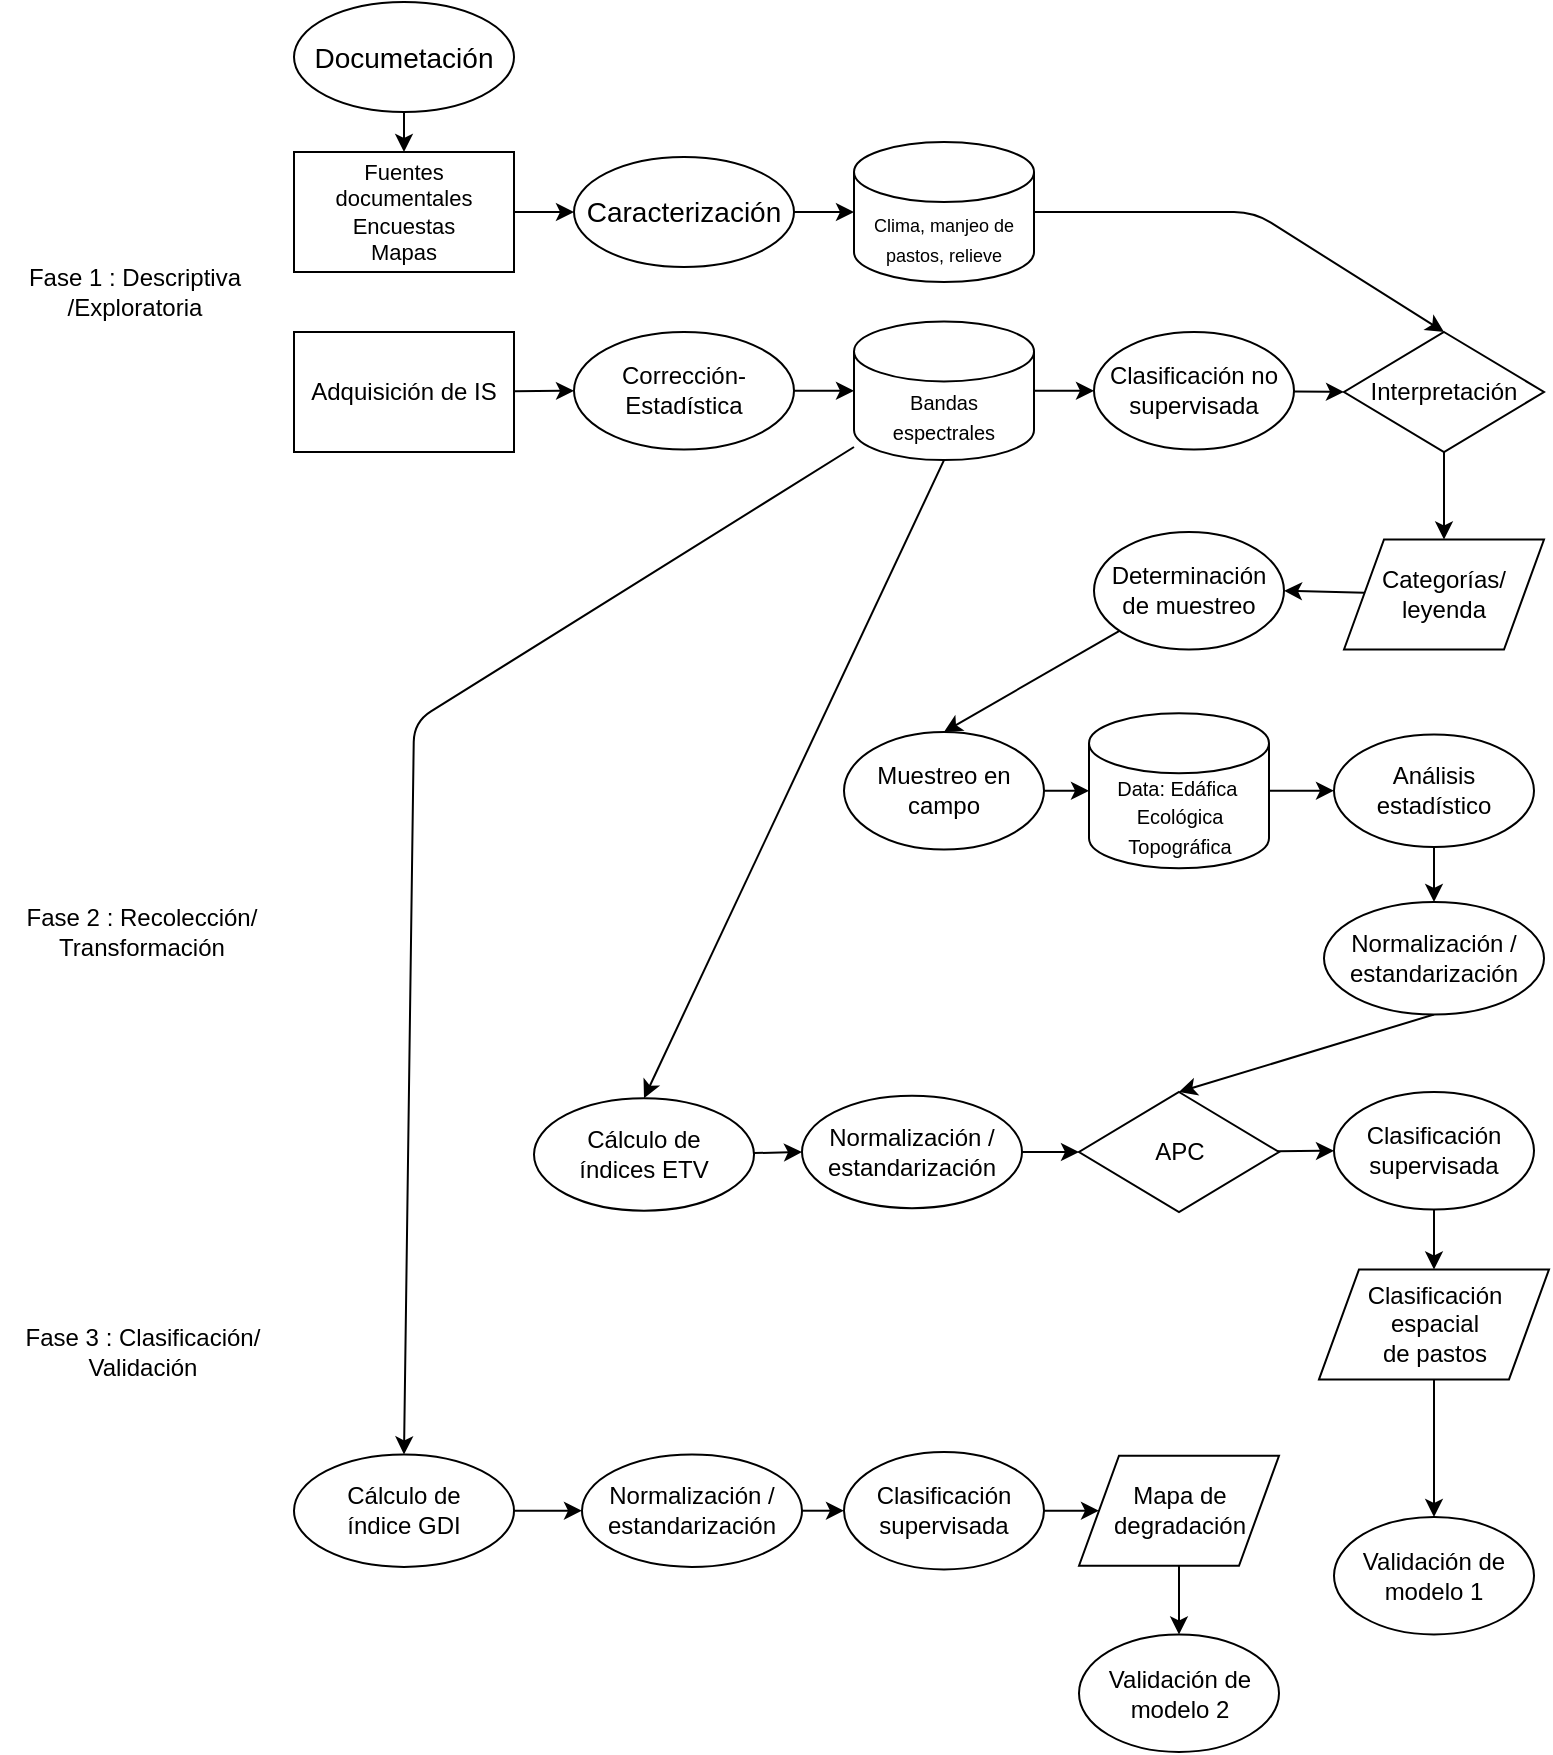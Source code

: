 <mxfile>
    <diagram id="0b1w_1oYR28HG1jhq8z7" name="Página-1">
        <mxGraphModel dx="958" dy="766" grid="1" gridSize="10" guides="1" tooltips="1" connect="1" arrows="1" fold="1" page="1" pageScale="1" pageWidth="827" pageHeight="1169" math="0" shadow="0">
            <root>
                <mxCell id="0"/>
                <mxCell id="1" parent="0"/>
                <mxCell id="2" value="Fase 1 : Descriptiva&lt;br&gt;/Exploratoria" style="text;html=1;strokeColor=none;fillColor=none;align=center;verticalAlign=middle;whiteSpace=wrap;rounded=0;" parent="1" vertex="1">
                    <mxGeometry x="17.5" y="170" width="125" height="30" as="geometry"/>
                </mxCell>
                <mxCell id="3" value="Fase 2 : Recolección/&lt;br&gt;Transformación" style="text;html=1;strokeColor=none;fillColor=none;align=center;verticalAlign=middle;whiteSpace=wrap;rounded=0;" parent="1" vertex="1">
                    <mxGeometry x="13.75" y="490" width="140" height="30" as="geometry"/>
                </mxCell>
                <mxCell id="4" value="Fase 3 : Clasificación/&lt;br&gt;Validación" style="text;html=1;strokeColor=none;fillColor=none;align=center;verticalAlign=middle;whiteSpace=wrap;rounded=0;" parent="1" vertex="1">
                    <mxGeometry x="17.5" y="700" width="132.5" height="30" as="geometry"/>
                </mxCell>
                <mxCell id="78" style="edgeStyle=none;html=1;entryX=0.5;entryY=0;entryDx=0;entryDy=0;" edge="1" parent="1" source="7" target="77">
                    <mxGeometry relative="1" as="geometry">
                        <Array as="points">
                            <mxPoint x="640" y="145"/>
                        </Array>
                    </mxGeometry>
                </mxCell>
                <mxCell id="7" value="&lt;font style=&quot;font-size: 9px;&quot;&gt;Clima, manjeo de pastos, relieve&lt;/font&gt;" style="shape=cylinder3;whiteSpace=wrap;html=1;boundedLbl=1;backgroundOutline=1;size=15;" parent="1" vertex="1">
                    <mxGeometry x="440" y="110" width="90" height="70" as="geometry"/>
                </mxCell>
                <mxCell id="47" style="edgeStyle=none;html=1;entryX=0;entryY=0.5;entryDx=0;entryDy=0;" edge="1" parent="1" source="9" target="21">
                    <mxGeometry relative="1" as="geometry"/>
                </mxCell>
                <mxCell id="9" value="&lt;font style=&quot;font-size: 11px;&quot;&gt;Fuentes documentales Encuestas &lt;br&gt;Mapas&lt;/font&gt;" style="rounded=0;whiteSpace=wrap;html=1;fontSize=9;" parent="1" vertex="1">
                    <mxGeometry x="160" y="115" width="110" height="60" as="geometry"/>
                </mxCell>
                <mxCell id="45" style="edgeStyle=none;html=1;entryX=0.5;entryY=0;entryDx=0;entryDy=0;" edge="1" parent="1" source="10" target="9">
                    <mxGeometry relative="1" as="geometry"/>
                </mxCell>
                <mxCell id="10" value="&lt;font style=&quot;font-size: 14px;&quot;&gt;Documetación&lt;/font&gt;" style="ellipse;whiteSpace=wrap;html=1;" parent="1" vertex="1">
                    <mxGeometry x="160" y="40" width="110" height="55" as="geometry"/>
                </mxCell>
                <mxCell id="58" style="edgeStyle=none;html=1;exitX=1;exitY=0.5;exitDx=0;exitDy=0;exitPerimeter=0;entryX=0;entryY=0.5;entryDx=0;entryDy=0;" edge="1" parent="1" source="12" target="16">
                    <mxGeometry relative="1" as="geometry"/>
                </mxCell>
                <mxCell id="12" value="&lt;font size=&quot;1&quot;&gt;Data: Edáfica&amp;nbsp;&lt;br&gt;Ecológica&lt;br&gt;Topográfica&lt;br&gt;&lt;/font&gt;" style="shape=cylinder3;whiteSpace=wrap;html=1;boundedLbl=1;backgroundOutline=1;size=15;" parent="1" vertex="1">
                    <mxGeometry x="557.5" y="395.62" width="90" height="77.5" as="geometry"/>
                </mxCell>
                <mxCell id="49" style="edgeStyle=none;html=1;entryX=0;entryY=0.5;entryDx=0;entryDy=0;" edge="1" parent="1" source="13" target="17">
                    <mxGeometry relative="1" as="geometry"/>
                </mxCell>
                <mxCell id="13" value="&lt;font style=&quot;font-size: 12px;&quot;&gt;Adquisición de IS&lt;/font&gt;" style="rounded=0;whiteSpace=wrap;html=1;fontSize=9;" parent="1" vertex="1">
                    <mxGeometry x="160" y="205" width="110" height="60" as="geometry"/>
                </mxCell>
                <mxCell id="51" style="edgeStyle=none;html=1;entryX=0;entryY=0.5;entryDx=0;entryDy=0;" edge="1" parent="1" source="14" target="22">
                    <mxGeometry relative="1" as="geometry"/>
                </mxCell>
                <mxCell id="69" style="edgeStyle=none;html=1;entryX=0.5;entryY=0;entryDx=0;entryDy=0;exitX=0.5;exitY=1;exitDx=0;exitDy=0;exitPerimeter=0;" edge="1" parent="1" source="14" target="35">
                    <mxGeometry relative="1" as="geometry"/>
                </mxCell>
                <mxCell id="70" style="edgeStyle=none;html=1;entryX=0.5;entryY=0;entryDx=0;entryDy=0;" edge="1" parent="1" source="14" target="36">
                    <mxGeometry relative="1" as="geometry">
                        <Array as="points">
                            <mxPoint x="220" y="400"/>
                        </Array>
                    </mxGeometry>
                </mxCell>
                <mxCell id="14" value="&lt;font size=&quot;1&quot;&gt;Bandas &lt;br&gt;espectrales&lt;br&gt;&lt;/font&gt;" style="shape=cylinder3;whiteSpace=wrap;html=1;boundedLbl=1;backgroundOutline=1;size=15;" parent="1" vertex="1">
                    <mxGeometry x="440" y="199.69" width="90" height="69.37" as="geometry"/>
                </mxCell>
                <mxCell id="59" style="edgeStyle=none;html=1;entryX=0.5;entryY=0;entryDx=0;entryDy=0;" edge="1" parent="1" source="16" target="29">
                    <mxGeometry relative="1" as="geometry"/>
                </mxCell>
                <mxCell id="16" value="Análisis estadístico" style="ellipse;whiteSpace=wrap;html=1;fontSize=12;" parent="1" vertex="1">
                    <mxGeometry x="680" y="406.24" width="100" height="56.25" as="geometry"/>
                </mxCell>
                <mxCell id="50" style="edgeStyle=none;html=1;entryX=0;entryY=0.5;entryDx=0;entryDy=0;entryPerimeter=0;" edge="1" parent="1" source="17" target="14">
                    <mxGeometry relative="1" as="geometry"/>
                </mxCell>
                <mxCell id="17" value="Corrección-Estadística" style="ellipse;whiteSpace=wrap;html=1;fontSize=12;" parent="1" vertex="1">
                    <mxGeometry x="300" y="205" width="110" height="58.75" as="geometry"/>
                </mxCell>
                <mxCell id="83" style="edgeStyle=none;html=1;entryX=0;entryY=0.5;entryDx=0;entryDy=0;" edge="1" parent="1" source="19" target="31">
                    <mxGeometry relative="1" as="geometry"/>
                </mxCell>
                <mxCell id="19" value="APC" style="rhombus;whiteSpace=wrap;html=1;fontSize=12;" parent="1" vertex="1">
                    <mxGeometry x="552.5" y="585" width="100" height="60" as="geometry"/>
                </mxCell>
                <mxCell id="48" style="edgeStyle=none;html=1;entryX=0;entryY=0.5;entryDx=0;entryDy=0;entryPerimeter=0;" edge="1" parent="1" source="21" target="7">
                    <mxGeometry relative="1" as="geometry"/>
                </mxCell>
                <mxCell id="21" value="&lt;font style=&quot;font-size: 14px;&quot;&gt;Caracterización&lt;/font&gt;" style="ellipse;whiteSpace=wrap;html=1;" vertex="1" parent="1">
                    <mxGeometry x="300" y="117.5" width="110" height="55" as="geometry"/>
                </mxCell>
                <mxCell id="79" style="edgeStyle=none;html=1;entryX=0;entryY=0.5;entryDx=0;entryDy=0;" edge="1" parent="1" source="22" target="77">
                    <mxGeometry relative="1" as="geometry"/>
                </mxCell>
                <mxCell id="22" value="Clasificación no supervisada" style="ellipse;whiteSpace=wrap;html=1;fontSize=12;" vertex="1" parent="1">
                    <mxGeometry x="560" y="205" width="100" height="58.75" as="geometry"/>
                </mxCell>
                <mxCell id="54" style="edgeStyle=none;html=1;entryX=0.5;entryY=0;entryDx=0;entryDy=0;" edge="1" parent="1" source="26" target="30">
                    <mxGeometry relative="1" as="geometry"/>
                </mxCell>
                <mxCell id="26" value="Determinación de muestreo" style="ellipse;whiteSpace=wrap;html=1;fontSize=12;" vertex="1" parent="1">
                    <mxGeometry x="560" y="305" width="95" height="58.75" as="geometry"/>
                </mxCell>
                <mxCell id="63" style="edgeStyle=none;html=1;exitX=0.5;exitY=1;exitDx=0;exitDy=0;entryX=0.5;entryY=0;entryDx=0;entryDy=0;" edge="1" parent="1" source="29" target="19">
                    <mxGeometry relative="1" as="geometry"/>
                </mxCell>
                <mxCell id="29" value="Normalización / estandarización" style="ellipse;whiteSpace=wrap;html=1;fontSize=12;" vertex="1" parent="1">
                    <mxGeometry x="675" y="490" width="110" height="56.25" as="geometry"/>
                </mxCell>
                <mxCell id="56" style="edgeStyle=none;html=1;entryX=0;entryY=0.5;entryDx=0;entryDy=0;entryPerimeter=0;" edge="1" parent="1" source="30" target="12">
                    <mxGeometry relative="1" as="geometry"/>
                </mxCell>
                <mxCell id="30" value="Muestreo en campo" style="ellipse;whiteSpace=wrap;html=1;fontSize=12;" vertex="1" parent="1">
                    <mxGeometry x="435" y="404.99" width="100" height="58.75" as="geometry"/>
                </mxCell>
                <mxCell id="68" style="edgeStyle=none;html=1;entryX=0.5;entryY=0;entryDx=0;entryDy=0;" edge="1" parent="1" source="31" target="40">
                    <mxGeometry relative="1" as="geometry"/>
                </mxCell>
                <mxCell id="31" value="Clasificación supervisada" style="ellipse;whiteSpace=wrap;html=1;fontSize=12;" vertex="1" parent="1">
                    <mxGeometry x="680" y="585" width="100" height="58.75" as="geometry"/>
                </mxCell>
                <mxCell id="66" style="edgeStyle=none;html=1;entryX=0;entryY=0.5;entryDx=0;entryDy=0;" edge="1" parent="1" source="33" target="19">
                    <mxGeometry relative="1" as="geometry"/>
                </mxCell>
                <mxCell id="33" value="Normalización / estandarización" style="ellipse;whiteSpace=wrap;html=1;fontSize=12;" vertex="1" parent="1">
                    <mxGeometry x="414" y="586.87" width="110" height="56.25" as="geometry"/>
                </mxCell>
                <mxCell id="65" style="edgeStyle=none;html=1;entryX=0;entryY=0.5;entryDx=0;entryDy=0;" edge="1" parent="1" source="35" target="33">
                    <mxGeometry relative="1" as="geometry"/>
                </mxCell>
                <mxCell id="35" value="Cálculo de &lt;br&gt;índices ETV" style="ellipse;whiteSpace=wrap;html=1;fontSize=12;" vertex="1" parent="1">
                    <mxGeometry x="280" y="588.12" width="110" height="56.25" as="geometry"/>
                </mxCell>
                <mxCell id="71" style="edgeStyle=none;html=1;entryX=0;entryY=0.5;entryDx=0;entryDy=0;" edge="1" parent="1" source="36" target="37">
                    <mxGeometry relative="1" as="geometry"/>
                </mxCell>
                <mxCell id="36" value="Cálculo de &lt;br&gt;índice GDI" style="ellipse;whiteSpace=wrap;html=1;fontSize=12;" vertex="1" parent="1">
                    <mxGeometry x="160" y="766.23" width="110" height="56.25" as="geometry"/>
                </mxCell>
                <mxCell id="73" style="edgeStyle=none;html=1;entryX=0;entryY=0.5;entryDx=0;entryDy=0;" edge="1" parent="1" source="37" target="38">
                    <mxGeometry relative="1" as="geometry"/>
                </mxCell>
                <mxCell id="37" value="Normalización / estandarización" style="ellipse;whiteSpace=wrap;html=1;fontSize=12;" vertex="1" parent="1">
                    <mxGeometry x="304" y="766.23" width="110" height="56.25" as="geometry"/>
                </mxCell>
                <mxCell id="74" style="edgeStyle=none;html=1;exitX=1;exitY=0.5;exitDx=0;exitDy=0;entryX=0;entryY=0.5;entryDx=0;entryDy=0;" edge="1" parent="1" source="38" target="41">
                    <mxGeometry relative="1" as="geometry"/>
                </mxCell>
                <mxCell id="38" value="Clasificación supervisada" style="ellipse;whiteSpace=wrap;html=1;fontSize=12;" vertex="1" parent="1">
                    <mxGeometry x="435" y="764.98" width="100" height="58.75" as="geometry"/>
                </mxCell>
                <mxCell id="53" style="edgeStyle=none;html=1;entryX=1;entryY=0.5;entryDx=0;entryDy=0;" edge="1" parent="1" source="39" target="26">
                    <mxGeometry relative="1" as="geometry"/>
                </mxCell>
                <mxCell id="39" value="Categorías/ leyenda" style="shape=parallelogram;perimeter=parallelogramPerimeter;whiteSpace=wrap;html=1;fixedSize=1;" vertex="1" parent="1">
                    <mxGeometry x="685" y="308.75" width="100" height="55" as="geometry"/>
                </mxCell>
                <mxCell id="85" style="edgeStyle=none;html=1;entryX=0.5;entryY=0;entryDx=0;entryDy=0;" edge="1" parent="1" source="40" target="42">
                    <mxGeometry relative="1" as="geometry"/>
                </mxCell>
                <mxCell id="40" value="Clasificación espacial &lt;br&gt;de pastos" style="shape=parallelogram;perimeter=parallelogramPerimeter;whiteSpace=wrap;html=1;fixedSize=1;" vertex="1" parent="1">
                    <mxGeometry x="672.5" y="673.73" width="115" height="55" as="geometry"/>
                </mxCell>
                <mxCell id="76" style="edgeStyle=none;html=1;entryX=0.5;entryY=0;entryDx=0;entryDy=0;" edge="1" parent="1" source="41" target="43">
                    <mxGeometry relative="1" as="geometry"/>
                </mxCell>
                <mxCell id="41" value="Mapa de degradación" style="shape=parallelogram;perimeter=parallelogramPerimeter;whiteSpace=wrap;html=1;fixedSize=1;" vertex="1" parent="1">
                    <mxGeometry x="552.5" y="766.86" width="100" height="55" as="geometry"/>
                </mxCell>
                <mxCell id="42" value="Validación de modelo 1" style="ellipse;whiteSpace=wrap;html=1;fontSize=12;" vertex="1" parent="1">
                    <mxGeometry x="680" y="797.48" width="100" height="58.75" as="geometry"/>
                </mxCell>
                <mxCell id="43" value="Validación de modelo 2" style="ellipse;whiteSpace=wrap;html=1;fontSize=12;" vertex="1" parent="1">
                    <mxGeometry x="552.5" y="856.23" width="100" height="58.75" as="geometry"/>
                </mxCell>
                <mxCell id="82" style="edgeStyle=none;html=1;entryX=0.5;entryY=0;entryDx=0;entryDy=0;" edge="1" parent="1" source="77" target="39">
                    <mxGeometry relative="1" as="geometry"/>
                </mxCell>
                <mxCell id="77" value="Interpretación" style="rhombus;whiteSpace=wrap;html=1;fontSize=12;" vertex="1" parent="1">
                    <mxGeometry x="685" y="205" width="100" height="60" as="geometry"/>
                </mxCell>
            </root>
        </mxGraphModel>
    </diagram>
</mxfile>